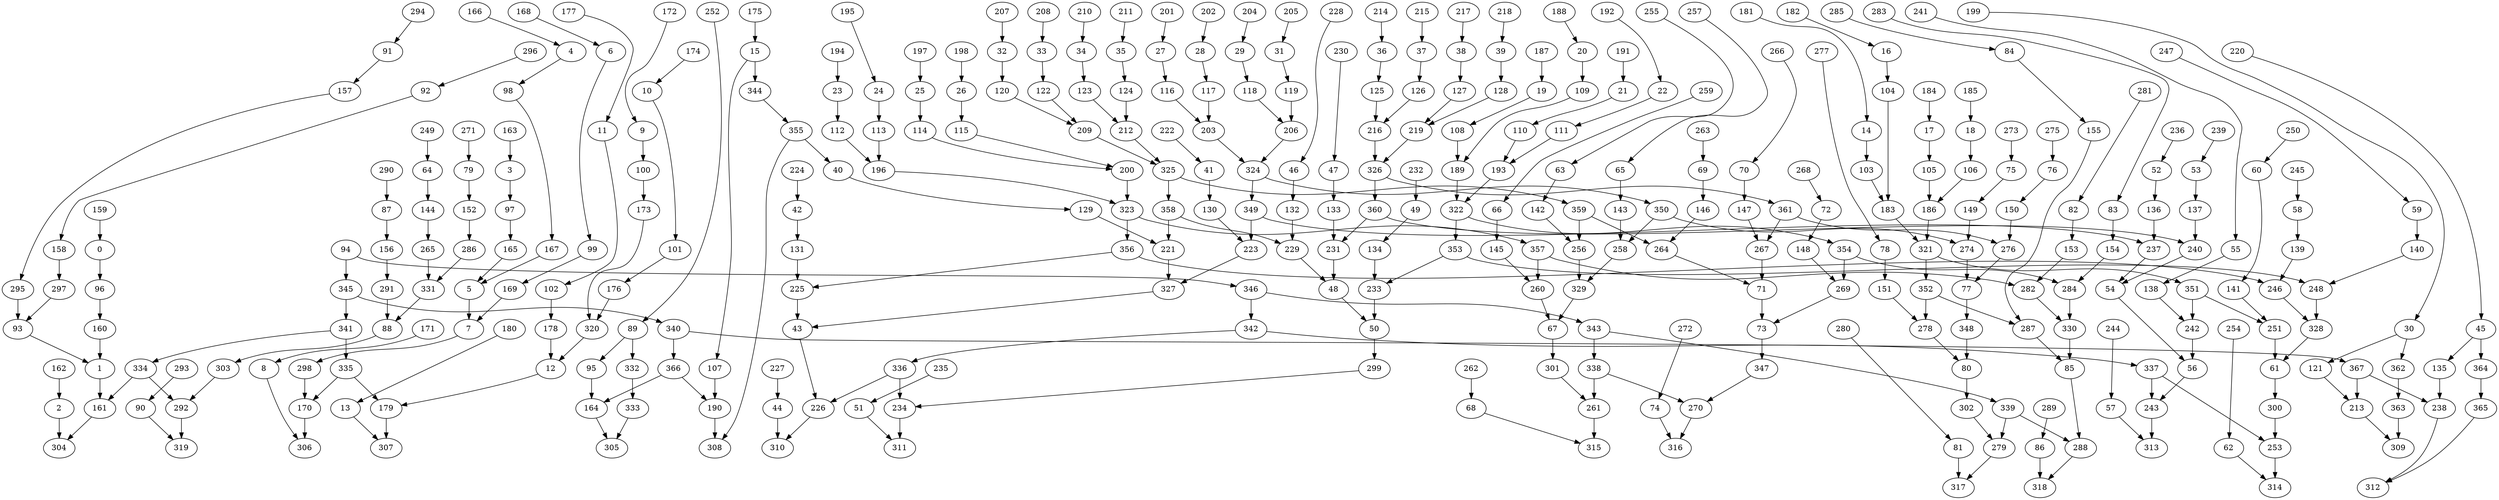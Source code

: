 digraph g {
0;
1;
2;
3;
4;
5;
6;
7;
8;
9;
10;
11;
12;
13;
14;
15;
16;
17;
18;
19;
20;
21;
22;
23;
24;
25;
26;
27;
28;
29;
30;
31;
32;
33;
34;
35;
36;
37;
38;
39;
40;
41;
42;
43;
44;
45;
46;
47;
48;
49;
50;
51;
52;
53;
54;
55;
56;
57;
58;
59;
60;
61;
62;
63;
64;
65;
66;
67;
68;
69;
70;
71;
72;
73;
74;
75;
76;
77;
78;
79;
80;
81;
82;
83;
84;
85;
86;
87;
88;
89;
90;
91;
92;
93;
94;
95;
96;
97;
98;
99;
100;
101;
102;
103;
104;
105;
106;
107;
108;
109;
110;
111;
112;
113;
114;
115;
116;
117;
118;
119;
120;
121;
122;
123;
124;
125;
126;
127;
128;
129;
130;
131;
132;
133;
134;
135;
136;
137;
138;
139;
140;
141;
142;
143;
144;
145;
146;
147;
148;
149;
150;
151;
152;
153;
154;
155;
156;
157;
158;
159;
160;
161;
162;
163;
164;
165;
166;
167;
168;
169;
170;
171;
172;
173;
174;
175;
176;
177;
178;
179;
180;
181;
182;
183;
184;
185;
186;
187;
188;
189;
190;
191;
192;
193;
194;
195;
196;
197;
198;
199;
200;
201;
202;
203;
204;
205;
206;
207;
208;
209;
210;
211;
212;
213;
214;
215;
216;
217;
218;
219;
220;
221;
222;
223;
224;
225;
226;
227;
228;
229;
230;
231;
232;
233;
234;
235;
236;
237;
238;
239;
240;
241;
242;
243;
244;
245;
246;
247;
248;
249;
250;
251;
252;
253;
254;
255;
256;
257;
258;
259;
260;
261;
262;
263;
264;
265;
266;
267;
268;
269;
270;
271;
272;
273;
274;
275;
276;
277;
278;
279;
280;
281;
282;
283;
284;
285;
286;
287;
288;
289;
290;
291;
292;
293;
294;
295;
296;
297;
298;
299;
300;
301;
302;
303;
304;
305;
306;
307;
308;
309;
310;
311;
312;
313;
314;
315;
316;
317;
318;
319;
320;
321;
322;
323;
324;
325;
326;
327;
328;
329;
330;
331;
332;
333;
334;
335;
336;
337;
338;
339;
340;
341;
342;
343;
344;
345;
346;
347;
348;
349;
350;
351;
352;
353;
354;
355;
356;
357;
358;
359;
360;
361;
362;
363;
364;
365;
366;
367;
0 -> 96 [weight=4];
1 -> 161 [weight=6];
2 -> 304 [weight=9];
3 -> 97 [weight=2];
4 -> 98 [weight=0];
5 -> 7 [weight=1];
6 -> 99 [weight=0];
7 -> 298 [weight=2];
8 -> 306 [weight=0];
9 -> 100 [weight=0];
10 -> 101 [weight=0];
11 -> 102 [weight=0];
12 -> 179 [weight=0];
13 -> 307 [weight=2];
14 -> 103 [weight=1];
15 -> 107 [weight=0];
15 -> 344 [weight=1];
16 -> 104 [weight=0];
17 -> 105 [weight=2];
18 -> 106 [weight=0];
19 -> 108 [weight=8];
20 -> 109 [weight=0];
21 -> 110 [weight=0];
22 -> 111 [weight=1];
23 -> 112 [weight=15];
24 -> 113 [weight=3];
25 -> 114 [weight=17];
26 -> 115 [weight=9];
27 -> 116 [weight=0];
28 -> 117 [weight=0];
29 -> 118 [weight=2];
30 -> 121 [weight=0];
30 -> 362 [weight=0];
31 -> 119 [weight=1];
32 -> 120 [weight=9];
33 -> 122 [weight=0];
34 -> 123 [weight=0];
35 -> 124 [weight=2];
36 -> 125 [weight=4];
37 -> 126 [weight=2];
38 -> 127 [weight=0];
39 -> 128 [weight=0];
40 -> 129 [weight=0];
41 -> 130 [weight=1];
42 -> 131 [weight=8];
43 -> 226 [weight=1];
44 -> 310 [weight=11];
45 -> 135 [weight=0];
45 -> 364 [weight=1];
46 -> 132 [weight=2];
47 -> 133 [weight=6];
48 -> 50 [weight=10];
49 -> 134 [weight=1];
50 -> 299 [weight=6];
51 -> 311 [weight=0];
52 -> 136 [weight=0];
53 -> 137 [weight=0];
54 -> 56 [weight=0];
55 -> 138 [weight=3];
56 -> 243 [weight=0];
57 -> 313 [weight=0];
58 -> 139 [weight=14];
59 -> 140 [weight=1];
60 -> 141 [weight=0];
61 -> 300 [weight=1];
62 -> 314 [weight=0];
63 -> 142 [weight=4];
64 -> 144 [weight=0];
65 -> 143 [weight=4];
66 -> 145 [weight=6];
67 -> 301 [weight=4];
68 -> 315 [weight=0];
69 -> 146 [weight=3];
70 -> 147 [weight=4];
71 -> 73 [weight=6];
72 -> 148 [weight=2];
73 -> 347 [weight=3];
74 -> 316 [weight=4];
75 -> 149 [weight=0];
76 -> 150 [weight=1];
77 -> 348 [weight=10];
78 -> 151 [weight=1];
79 -> 152 [weight=0];
80 -> 302 [weight=14];
81 -> 317 [weight=2];
82 -> 153 [weight=2];
83 -> 154 [weight=4];
84 -> 155 [weight=0];
85 -> 288 [weight=3];
86 -> 318 [weight=1];
87 -> 156 [weight=10];
88 -> 303 [weight=4];
89 -> 95 [weight=0];
89 -> 332 [weight=1];
90 -> 319 [weight=2];
91 -> 157 [weight=0];
92 -> 158 [weight=0];
93 -> 1 [weight=0];
94 -> 345 [weight=9];
94 -> 346 [weight=1];
95 -> 164 [weight=2];
96 -> 160 [weight=5];
97 -> 165 [weight=0];
98 -> 167 [weight=0];
99 -> 169 [weight=1];
100 -> 173 [weight=0];
101 -> 176 [weight=1];
102 -> 178 [weight=2];
103 -> 183 [weight=0];
104 -> 183 [weight=0];
105 -> 186 [weight=1];
106 -> 186 [weight=0];
107 -> 190 [weight=1];
108 -> 189 [weight=1];
109 -> 189 [weight=0];
110 -> 193 [weight=6];
111 -> 193 [weight=4];
112 -> 196 [weight=10];
113 -> 196 [weight=5];
114 -> 200 [weight=2];
115 -> 200 [weight=1];
116 -> 203 [weight=8];
117 -> 203 [weight=0];
118 -> 206 [weight=0];
119 -> 206 [weight=13];
120 -> 209 [weight=1];
121 -> 213 [weight=0];
122 -> 209 [weight=1];
123 -> 212 [weight=3];
124 -> 212 [weight=14];
125 -> 216 [weight=4];
126 -> 216 [weight=0];
127 -> 219 [weight=0];
128 -> 219 [weight=2];
129 -> 221 [weight=4];
130 -> 223 [weight=0];
131 -> 225 [weight=11];
132 -> 229 [weight=8];
133 -> 231 [weight=9];
134 -> 233 [weight=4];
135 -> 238 [weight=1];
136 -> 237 [weight=1];
137 -> 240 [weight=5];
138 -> 242 [weight=1];
139 -> 246 [weight=3];
140 -> 248 [weight=0];
141 -> 251 [weight=2];
142 -> 256 [weight=3];
143 -> 258 [weight=9];
144 -> 265 [weight=1];
145 -> 260 [weight=1];
146 -> 264 [weight=0];
147 -> 267 [weight=0];
148 -> 269 [weight=3];
149 -> 274 [weight=7];
150 -> 276 [weight=14];
151 -> 278 [weight=1];
152 -> 286 [weight=1];
153 -> 282 [weight=0];
154 -> 284 [weight=3];
155 -> 287 [weight=0];
156 -> 291 [weight=1];
157 -> 295 [weight=0];
158 -> 297 [weight=1];
159 -> 0 [weight=12];
160 -> 1 [weight=5];
161 -> 304 [weight=1];
162 -> 2 [weight=4];
163 -> 3 [weight=2];
164 -> 305 [weight=1];
165 -> 5 [weight=0];
166 -> 4 [weight=0];
167 -> 5 [weight=1];
168 -> 6 [weight=0];
169 -> 7 [weight=3];
170 -> 306 [weight=1];
171 -> 8 [weight=0];
172 -> 9 [weight=0];
173 -> 320 [weight=0];
174 -> 10 [weight=0];
175 -> 15 [weight=1];
176 -> 320 [weight=2];
177 -> 11 [weight=0];
178 -> 12 [weight=2];
179 -> 307 [weight=4];
180 -> 13 [weight=0];
181 -> 14 [weight=0];
182 -> 16 [weight=0];
183 -> 321 [weight=0];
184 -> 17 [weight=15];
185 -> 18 [weight=1];
186 -> 321 [weight=2];
187 -> 19 [weight=10];
188 -> 20 [weight=0];
189 -> 322 [weight=12];
190 -> 308 [weight=1];
191 -> 21 [weight=1];
192 -> 22 [weight=0];
193 -> 322 [weight=12];
194 -> 23 [weight=8];
195 -> 24 [weight=0];
196 -> 323 [weight=10];
197 -> 25 [weight=8];
198 -> 26 [weight=3];
199 -> 30 [weight=0];
200 -> 323 [weight=10];
201 -> 27 [weight=0];
202 -> 28 [weight=0];
203 -> 324 [weight=1];
204 -> 29 [weight=0];
205 -> 31 [weight=1];
206 -> 324 [weight=5];
207 -> 32 [weight=9];
208 -> 33 [weight=0];
209 -> 325 [weight=8];
210 -> 34 [weight=0];
211 -> 35 [weight=1];
212 -> 325 [weight=1];
213 -> 309 [weight=0];
214 -> 36 [weight=5];
215 -> 37 [weight=1];
216 -> 326 [weight=8];
217 -> 38 [weight=0];
218 -> 39 [weight=4];
219 -> 326 [weight=11];
220 -> 45 [weight=0];
221 -> 327 [weight=4];
222 -> 41 [weight=1];
223 -> 327 [weight=2];
224 -> 42 [weight=7];
225 -> 43 [weight=8];
226 -> 310 [weight=1];
227 -> 44 [weight=15];
228 -> 46 [weight=0];
229 -> 48 [weight=11];
230 -> 47 [weight=0];
231 -> 48 [weight=10];
232 -> 49 [weight=2];
233 -> 50 [weight=11];
234 -> 311 [weight=1];
235 -> 51 [weight=3];
236 -> 52 [weight=1];
237 -> 54 [weight=1];
238 -> 312 [weight=0];
239 -> 53 [weight=1];
240 -> 54 [weight=0];
241 -> 55 [weight=0];
242 -> 56 [weight=2];
243 -> 313 [weight=4];
244 -> 57 [weight=0];
245 -> 58 [weight=9];
246 -> 328 [weight=0];
247 -> 59 [weight=0];
248 -> 328 [weight=3];
249 -> 64 [weight=1];
250 -> 60 [weight=0];
251 -> 61 [weight=3];
252 -> 89 [weight=0];
253 -> 314 [weight=3];
254 -> 62 [weight=0];
255 -> 63 [weight=0];
256 -> 329 [weight=12];
257 -> 65 [weight=0];
258 -> 329 [weight=11];
259 -> 66 [weight=0];
260 -> 67 [weight=4];
261 -> 315 [weight=11];
262 -> 68 [weight=9];
263 -> 69 [weight=2];
264 -> 71 [weight=3];
265 -> 331 [weight=2];
266 -> 70 [weight=0];
267 -> 71 [weight=4];
268 -> 72 [weight=3];
269 -> 73 [weight=0];
270 -> 316 [weight=4];
271 -> 79 [weight=10];
272 -> 74 [weight=0];
273 -> 75 [weight=6];
274 -> 77 [weight=2];
275 -> 76 [weight=11];
276 -> 77 [weight=1];
277 -> 78 [weight=0];
278 -> 80 [weight=6];
279 -> 317 [weight=1];
280 -> 81 [weight=0];
281 -> 82 [weight=0];
282 -> 330 [weight=5];
283 -> 83 [weight=0];
284 -> 330 [weight=6];
285 -> 84 [weight=0];
286 -> 331 [weight=1];
287 -> 85 [weight=5];
288 -> 318 [weight=0];
289 -> 86 [weight=4];
290 -> 87 [weight=1];
291 -> 88 [weight=9];
292 -> 319 [weight=9];
293 -> 90 [weight=4];
294 -> 91 [weight=0];
295 -> 93 [weight=2];
296 -> 92 [weight=0];
297 -> 93 [weight=0];
298 -> 170 [weight=5];
299 -> 234 [weight=0];
300 -> 253 [weight=2];
301 -> 261 [weight=1];
302 -> 279 [weight=11];
303 -> 292 [weight=1];
320 -> 12 [weight=0];
321 -> 351 [weight=0];
321 -> 352 [weight=3];
322 -> 353 [weight=10];
322 -> 354 [weight=3];
323 -> 356 [weight=6];
323 -> 357 [weight=10];
324 -> 349 [weight=4];
324 -> 350 [weight=8];
325 -> 358 [weight=9];
325 -> 359 [weight=1];
326 -> 360 [weight=3];
326 -> 361 [weight=10];
327 -> 43 [weight=1];
328 -> 61 [weight=1];
329 -> 67 [weight=5];
330 -> 85 [weight=10];
331 -> 88 [weight=13];
332 -> 333 [weight=0];
333 -> 305 [weight=1];
334 -> 292 [weight=11];
334 -> 161 [weight=11];
335 -> 170 [weight=3];
335 -> 179 [weight=1];
336 -> 226 [weight=1];
336 -> 234 [weight=7];
337 -> 243 [weight=1];
337 -> 253 [weight=0];
338 -> 261 [weight=3];
338 -> 270 [weight=0];
339 -> 279 [weight=12];
339 -> 288 [weight=3];
340 -> 366 [weight=7];
340 -> 367 [weight=0];
341 -> 334 [weight=4];
341 -> 335 [weight=16];
342 -> 336 [weight=0];
342 -> 337 [weight=0];
343 -> 338 [weight=2];
343 -> 339 [weight=0];
344 -> 355 [weight=0];
345 -> 340 [weight=7];
345 -> 341 [weight=11];
346 -> 342 [weight=1];
346 -> 343 [weight=1];
347 -> 270 [weight=0];
348 -> 80 [weight=16];
349 -> 223 [weight=8];
349 -> 237 [weight=1];
350 -> 258 [weight=11];
350 -> 274 [weight=1];
351 -> 242 [weight=2];
351 -> 251 [weight=0];
352 -> 278 [weight=0];
352 -> 287 [weight=1];
353 -> 233 [weight=0];
353 -> 248 [weight=5];
354 -> 269 [weight=7];
354 -> 284 [weight=2];
355 -> 308 [weight=0];
355 -> 40 [weight=1];
356 -> 225 [weight=1];
356 -> 246 [weight=10];
357 -> 260 [weight=1];
357 -> 282 [weight=0];
358 -> 221 [weight=8];
358 -> 229 [weight=10];
359 -> 256 [weight=10];
359 -> 264 [weight=4];
360 -> 231 [weight=6];
360 -> 240 [weight=11];
361 -> 267 [weight=9];
361 -> 276 [weight=10];
362 -> 363 [weight=0];
363 -> 309 [weight=3];
364 -> 365 [weight=0];
365 -> 312 [weight=0];
366 -> 164 [weight=1];
366 -> 190 [weight=0];
367 -> 213 [weight=2];
367 -> 238 [weight=1];
}
